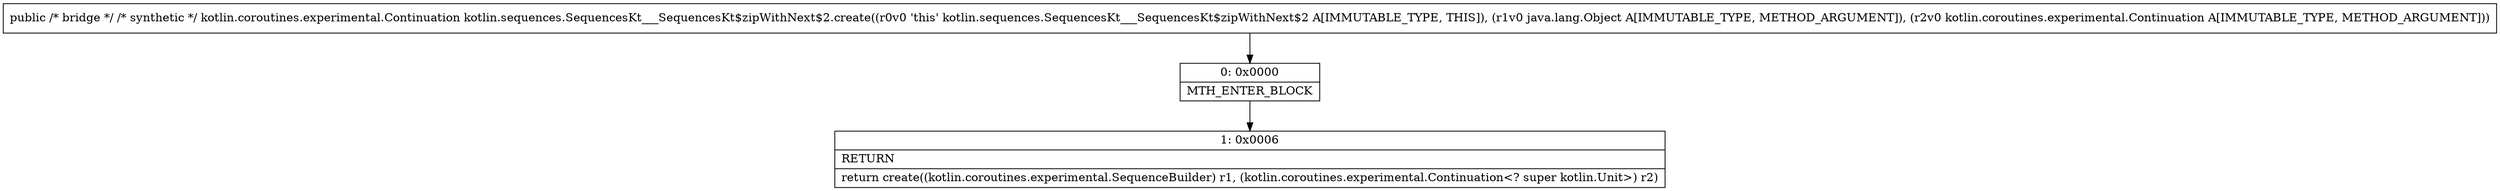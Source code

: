 digraph "CFG forkotlin.sequences.SequencesKt___SequencesKt$zipWithNext$2.create(Ljava\/lang\/Object;Lkotlin\/coroutines\/experimental\/Continuation;)Lkotlin\/coroutines\/experimental\/Continuation;" {
Node_0 [shape=record,label="{0\:\ 0x0000|MTH_ENTER_BLOCK\l}"];
Node_1 [shape=record,label="{1\:\ 0x0006|RETURN\l|return create((kotlin.coroutines.experimental.SequenceBuilder) r1, (kotlin.coroutines.experimental.Continuation\<? super kotlin.Unit\>) r2)\l}"];
MethodNode[shape=record,label="{public \/* bridge *\/ \/* synthetic *\/ kotlin.coroutines.experimental.Continuation kotlin.sequences.SequencesKt___SequencesKt$zipWithNext$2.create((r0v0 'this' kotlin.sequences.SequencesKt___SequencesKt$zipWithNext$2 A[IMMUTABLE_TYPE, THIS]), (r1v0 java.lang.Object A[IMMUTABLE_TYPE, METHOD_ARGUMENT]), (r2v0 kotlin.coroutines.experimental.Continuation A[IMMUTABLE_TYPE, METHOD_ARGUMENT])) }"];
MethodNode -> Node_0;
Node_0 -> Node_1;
}

